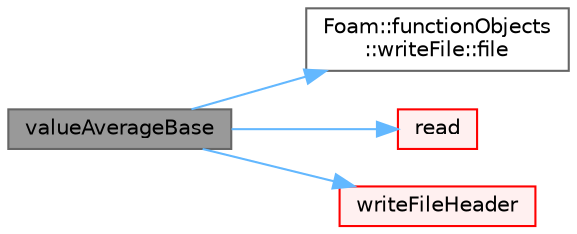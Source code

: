 digraph "valueAverageBase"
{
 // LATEX_PDF_SIZE
  bgcolor="transparent";
  edge [fontname=Helvetica,fontsize=10,labelfontname=Helvetica,labelfontsize=10];
  node [fontname=Helvetica,fontsize=10,shape=box,height=0.2,width=0.4];
  rankdir="LR";
  Node1 [id="Node000001",label="valueAverageBase",height=0.2,width=0.4,color="gray40", fillcolor="grey60", style="filled", fontcolor="black",tooltip=" "];
  Node1 -> Node2 [id="edge1_Node000001_Node000002",color="steelblue1",style="solid",tooltip=" "];
  Node2 [id="Node000002",label="Foam::functionObjects\l::writeFile::file",height=0.2,width=0.4,color="grey40", fillcolor="white", style="filled",URL="$classFoam_1_1functionObjects_1_1writeFile.html#aa14822a6edd4ec6d642d61132850f2b4",tooltip=" "];
  Node1 -> Node3 [id="edge2_Node000001_Node000003",color="steelblue1",style="solid",tooltip=" "];
  Node3 [id="Node000003",label="read",height=0.2,width=0.4,color="red", fillcolor="#FFF0F0", style="filled",URL="$classFoam_1_1functionObjects_1_1valueAverageBase.html#a6ce0c64db98eb6144d363dbfc86104eb",tooltip=" "];
  Node1 -> Node10 [id="edge3_Node000001_Node000010",color="steelblue1",style="solid",tooltip=" "];
  Node10 [id="Node000010",label="writeFileHeader",height=0.2,width=0.4,color="red", fillcolor="#FFF0F0", style="filled",URL="$classFoam_1_1functionObjects_1_1valueAverageBase.html#aa1e7882ccae3effc2bbdfaf436d64432",tooltip=" "];
}
